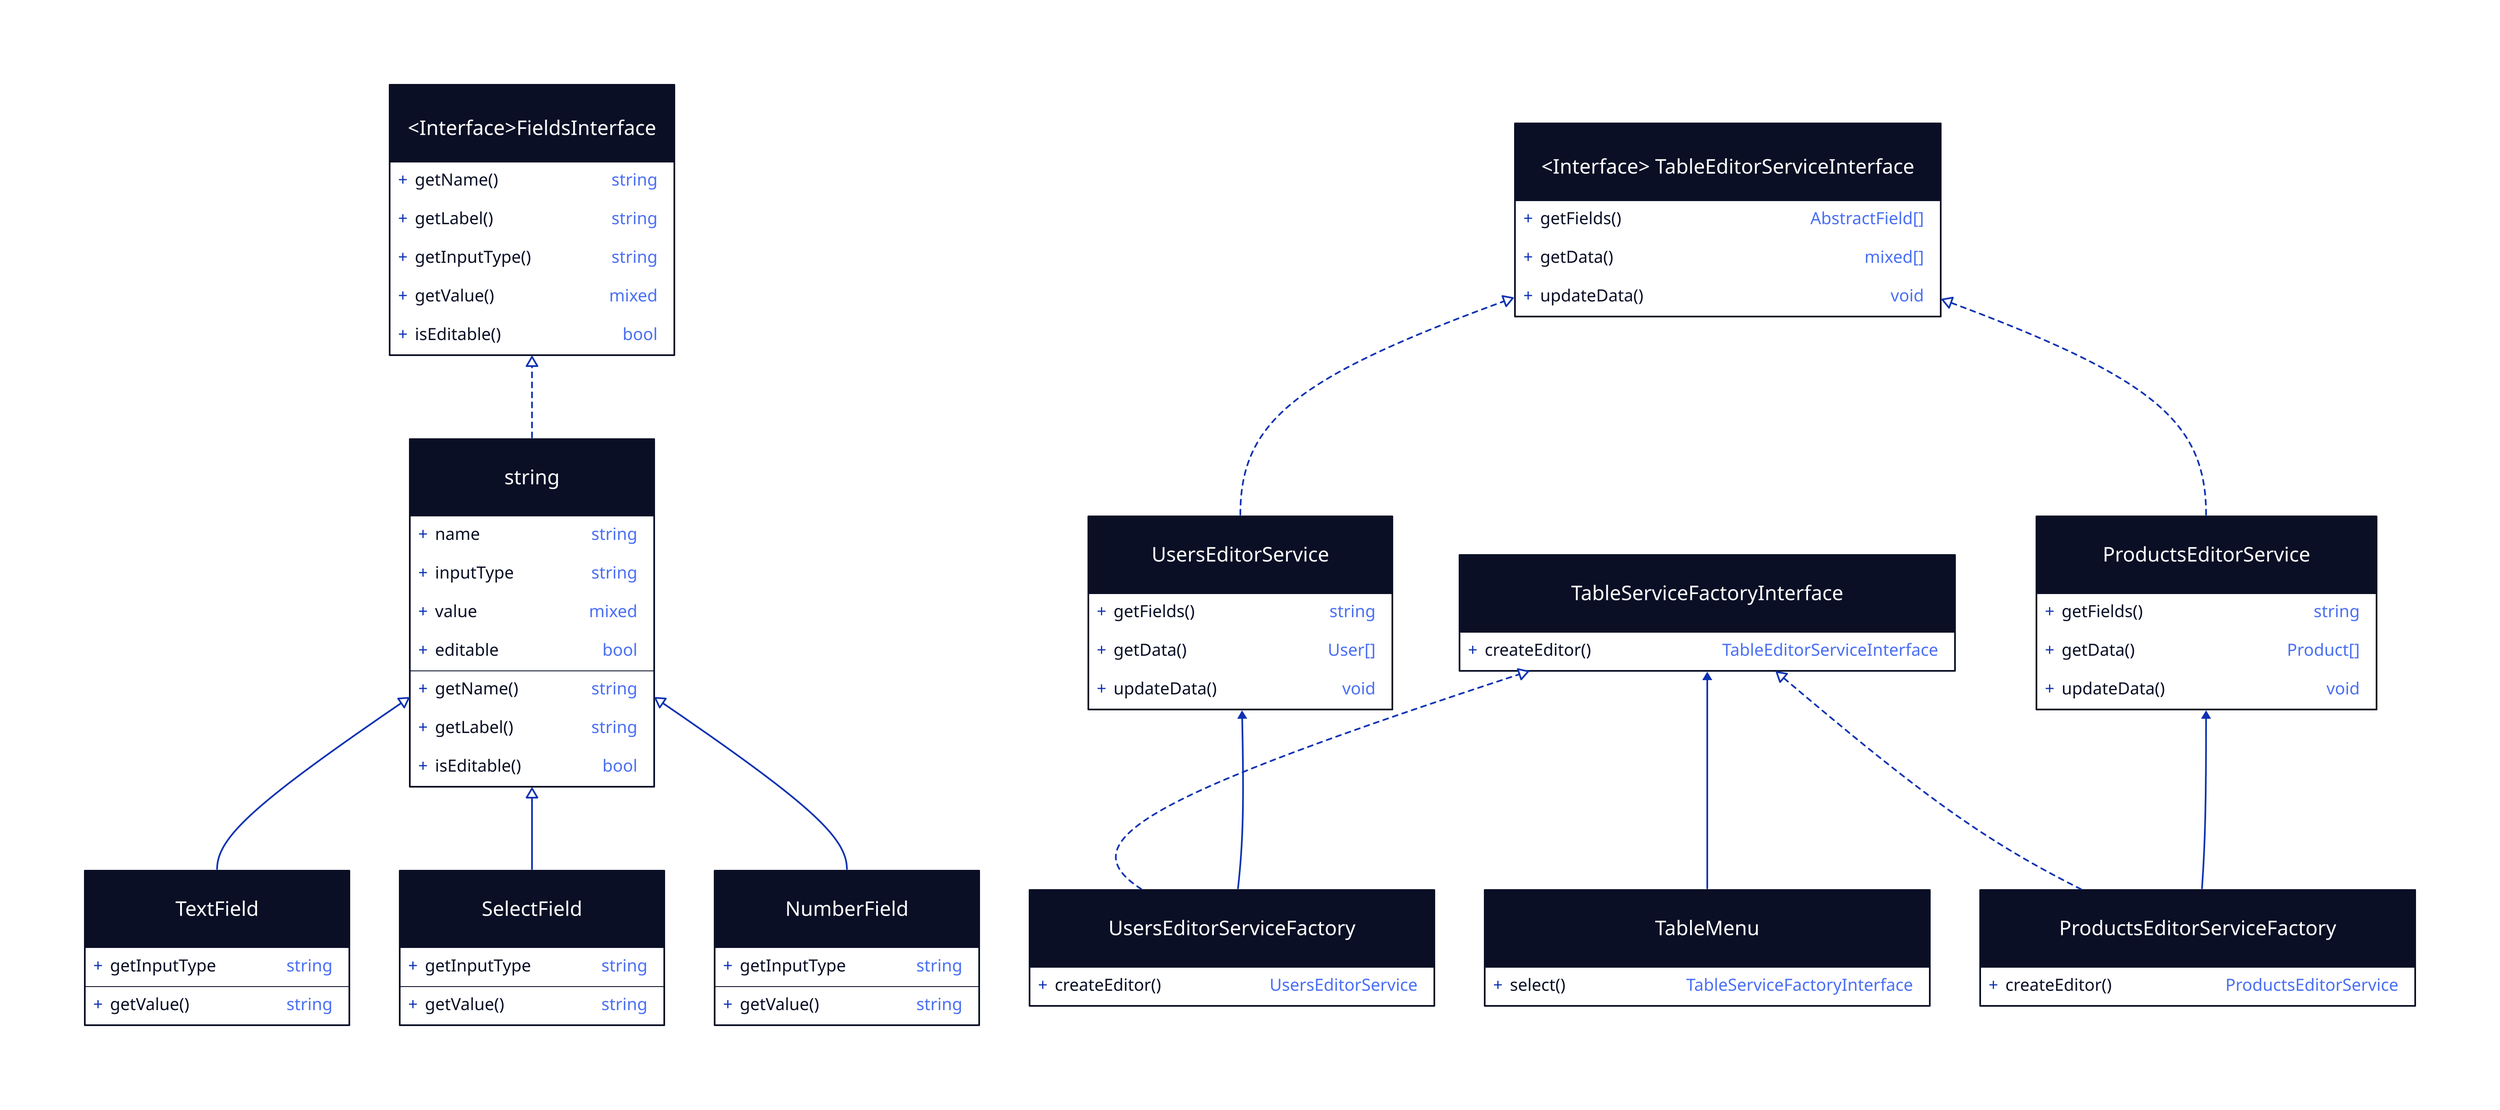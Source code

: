direction:up
FieldsInterface: {
  shape: class
  label: <Interface>\nFieldsInterface

  getName(): string
  getLabel(): string
  getInputType(): string
  getValue(): mixed
  isEditable(): bool
}

AbstractField: {
  shape: class
  label: <Abstract>\nAbstractField

  name: string
  "label": string
  inputType: string
  value: mixed
  editable: bool
  getName(): string
  getLabel(): string
  isEditable(): bool
}

TextField: {
  shape: class

  getInputType: string
  getValue(): string
}

SelectField: {
  shape: class

  getInputType: string
  getValue(): string
}

NumberField: {
  shape: class

  getInputType: string
  getValue(): string
}

AbstractField -> FieldsInterface: {
  target-arrowhead.shape: triangle
  target-arrowhead.style.filled: false
  style.stroke-dash: 3
}

TextField -> AbstractField: {
  target-arrowhead.shape: triangle
  target-arrowhead.style.filled: false
}

SelectField -> AbstractField: {
  target-arrowhead.shape: triangle
  target-arrowhead.style.filled: false
}

NumberField -> AbstractField: {
  target-arrowhead.shape: triangle
  target-arrowhead.style.filled: false
}

UsersEditorService: {
  shape: class

  getFields(): string
  getData(): "User[]"
  updateData(): void
}

UsersEditorService -> TableEditorServiceInterface: {
  target-arrowhead.shape: triangle
  target-arrowhead.style.filled: false
  style.stroke-dash: 3
}

ProductsEditorService: {
  shape: class

  getFields(): string
  getData(): "Product[]"
  updateData(): void
}

ProductsEditorService -> TableEditorServiceInterface: {
  target-arrowhead.shape: triangle
  target-arrowhead.style.filled: false
  style.stroke-dash: 3
}

TableMenu: {
  shape: class

  select(): TableServiceFactoryInterface
}

TableServiceFactoryInterface: {
  shape: class

  createEditor(): TableEditorServiceInterface
}

UsersEditorServiceFactory: {
  shape: class

  createEditor(): UsersEditorService
}

ProductsEditorServiceFactory: {
  shape: class

  createEditor(): ProductsEditorService
}

TableEditorServiceInterface: {
  shape: class
  label: <Interface>\n TableEditorServiceInterface

  getFields(): "AbstractField[]"
  getData(): "mixed[]"
  updateData(): void
}

TableMenu -> TableServiceFactoryInterface
UsersEditorServiceFactory -> TableServiceFactoryInterface: {
  target-arrowhead.shape: triangle
  target-arrowhead.style.filled: false
  style.stroke-dash: 3
}
ProductsEditorServiceFactory -> TableServiceFactoryInterface: {
  target-arrowhead.shape: triangle
  target-arrowhead.style.filled: false
  style.stroke-dash: 3
}
UsersEditorServiceFactory -> UsersEditorService: {
  target-arrowhead.shape: triangle
  target-arrowhead.style.filled: true
}
ProductsEditorServiceFactory -> ProductsEditorService: {
  target-arrowhead.shape: triangle
  target-arrowhead.style.filled: true
}
